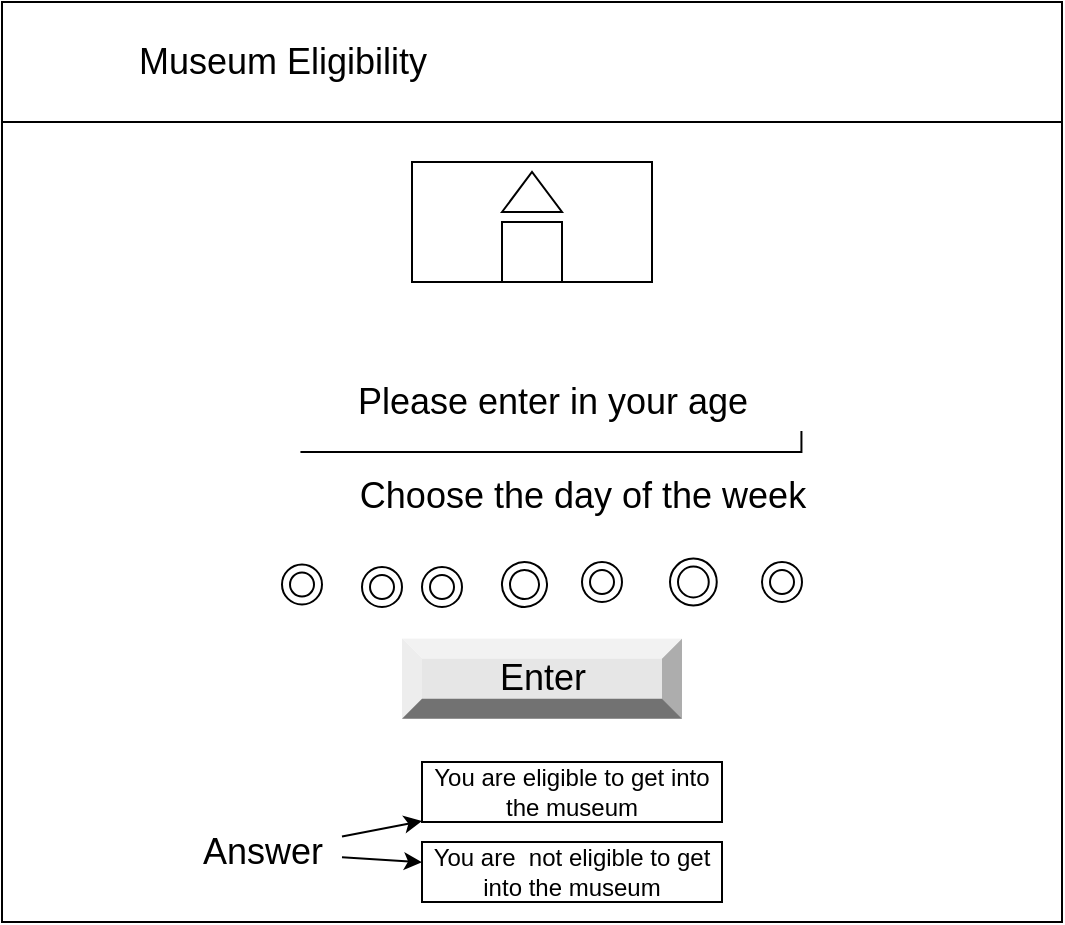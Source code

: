 <mxfile>
    <diagram id="Qi7LSx28HFMjrjH3Dn8v" name="Page-1">
        <mxGraphModel dx="594" dy="561" grid="1" gridSize="10" guides="1" tooltips="1" connect="1" arrows="1" fold="1" page="1" pageScale="1" pageWidth="827" pageHeight="1169" math="0" shadow="0">
            <root>
                <mxCell id="0"/>
                <mxCell id="1" parent="0"/>
                <mxCell id="2" value="" style="verticalLabelPosition=bottom;verticalAlign=top;html=1;shape=mxgraph.basic.rect;fillColor2=none;strokeWidth=1;size=20;indent=5;" parent="1" vertex="1">
                    <mxGeometry x="80" y="10" width="530" height="460" as="geometry"/>
                </mxCell>
                <mxCell id="3" value="" style="verticalLabelPosition=bottom;verticalAlign=top;html=1;shape=mxgraph.basic.rect;fillColor2=none;strokeWidth=1;size=20;indent=5;" parent="1" vertex="1">
                    <mxGeometry x="80" y="10" width="530" height="60" as="geometry"/>
                </mxCell>
                <mxCell id="4" value="&lt;font style=&quot;font-size: 18px&quot;&gt;Museum Eligibility&lt;/font&gt;" style="text;html=1;resizable=0;autosize=1;align=center;verticalAlign=middle;points=[];fillColor=none;strokeColor=none;rounded=0;" parent="1" vertex="1">
                    <mxGeometry x="140" y="30" width="160" height="20" as="geometry"/>
                </mxCell>
                <mxCell id="6" value="Please enter in your age" style="text;html=1;resizable=0;autosize=1;align=center;verticalAlign=middle;points=[];fillColor=none;strokeColor=none;rounded=0;fontSize=18;" parent="1" vertex="1">
                    <mxGeometry x="250" y="195" width="210" height="30" as="geometry"/>
                </mxCell>
                <mxCell id="10" value="Choose the day of the week" style="text;html=1;resizable=0;autosize=1;align=center;verticalAlign=middle;points=[];fillColor=none;strokeColor=none;rounded=0;fontSize=18;" parent="1" vertex="1">
                    <mxGeometry x="250" y="242.13" width="240" height="30" as="geometry"/>
                </mxCell>
                <mxCell id="11" value="" style="shape=partialRectangle;whiteSpace=wrap;html=1;top=0;left=0;fillColor=none;fontSize=18;" parent="1" vertex="1">
                    <mxGeometry x="229.72" y="225" width="250" height="10" as="geometry"/>
                </mxCell>
                <mxCell id="12" value="Enter" style="labelPosition=center;verticalLabelPosition=middle;align=center;html=1;shape=mxgraph.basic.shaded_button;dx=10;fillColor=#E6E6E6;strokeColor=none;fontSize=18;" parent="1" vertex="1">
                    <mxGeometry x="280" y="328.38" width="140" height="40" as="geometry"/>
                </mxCell>
                <mxCell id="35" value="" style="edgeStyle=none;html=1;" edge="1" parent="1" source="15" target="34">
                    <mxGeometry relative="1" as="geometry"/>
                </mxCell>
                <mxCell id="39" value="" style="edgeStyle=none;html=1;" edge="1" parent="1" source="15" target="36">
                    <mxGeometry relative="1" as="geometry"/>
                </mxCell>
                <mxCell id="15" value="Answer" style="text;html=1;align=center;verticalAlign=middle;resizable=0;points=[];autosize=1;strokeColor=none;fillColor=none;fontSize=18;" parent="1" vertex="1">
                    <mxGeometry x="170" y="420" width="80" height="30" as="geometry"/>
                </mxCell>
                <mxCell id="18" value="" style="ellipse;shape=doubleEllipse;whiteSpace=wrap;html=1;aspect=fixed;" vertex="1" parent="1">
                    <mxGeometry x="220" y="291.25" width="20" height="20" as="geometry"/>
                </mxCell>
                <mxCell id="19" value="" style="ellipse;shape=doubleEllipse;whiteSpace=wrap;html=1;aspect=fixed;" vertex="1" parent="1">
                    <mxGeometry x="260" y="292.5" width="20" height="20" as="geometry"/>
                </mxCell>
                <mxCell id="28" value="" style="ellipse;shape=doubleEllipse;whiteSpace=wrap;html=1;aspect=fixed;" vertex="1" parent="1">
                    <mxGeometry x="290" y="292.5" width="20" height="20" as="geometry"/>
                </mxCell>
                <mxCell id="29" value="" style="ellipse;shape=doubleEllipse;whiteSpace=wrap;html=1;aspect=fixed;rotation=15;" vertex="1" parent="1">
                    <mxGeometry x="330" y="290" width="22.5" height="22.5" as="geometry"/>
                </mxCell>
                <mxCell id="30" value="" style="ellipse;shape=doubleEllipse;whiteSpace=wrap;html=1;aspect=fixed;" vertex="1" parent="1">
                    <mxGeometry x="370" y="290" width="20" height="20" as="geometry"/>
                </mxCell>
                <mxCell id="32" value="" style="ellipse;shape=doubleEllipse;whiteSpace=wrap;html=1;aspect=fixed;" vertex="1" parent="1">
                    <mxGeometry x="414" y="288.31" width="23.38" height="23.38" as="geometry"/>
                </mxCell>
                <mxCell id="33" value="" style="ellipse;shape=doubleEllipse;whiteSpace=wrap;html=1;aspect=fixed;" vertex="1" parent="1">
                    <mxGeometry x="460" y="290" width="20" height="20" as="geometry"/>
                </mxCell>
                <mxCell id="34" value="You are eligible to get into the museum" style="rounded=0;whiteSpace=wrap;html=1;" vertex="1" parent="1">
                    <mxGeometry x="290" y="390" width="150" height="30" as="geometry"/>
                </mxCell>
                <mxCell id="36" value="You are&amp;nbsp; not eligible to get into the museum" style="rounded=0;whiteSpace=wrap;html=1;" vertex="1" parent="1">
                    <mxGeometry x="290" y="430" width="150" height="30" as="geometry"/>
                </mxCell>
                <mxCell id="42" value="" style="rounded=0;whiteSpace=wrap;html=1;" vertex="1" parent="1">
                    <mxGeometry x="285" y="90" width="120" height="60" as="geometry"/>
                </mxCell>
                <mxCell id="43" value="" style="triangle;whiteSpace=wrap;html=1;rotation=-90;" vertex="1" parent="1">
                    <mxGeometry x="335" y="90" width="20" height="30" as="geometry"/>
                </mxCell>
                <mxCell id="44" value="" style="whiteSpace=wrap;html=1;aspect=fixed;" vertex="1" parent="1">
                    <mxGeometry x="330" y="120" width="30" height="30" as="geometry"/>
                </mxCell>
            </root>
        </mxGraphModel>
    </diagram>
</mxfile>